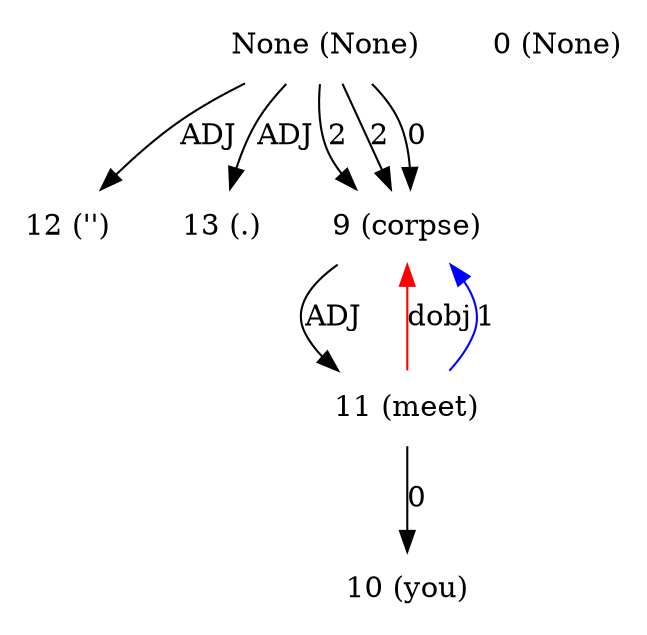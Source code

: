 digraph G{
edge [dir=forward]
node [shape=plaintext]

None [label="None (None)"]
None -> 12 [label="ADJ"]
None -> 13 [label="ADJ"]
None [label="None (None)"]
None -> 9 [label="2"]
None [label="None (None)"]
None -> 9 [label="2"]
None [label="None (None)"]
None -> 9 [label="0"]
0 [label="0 (None)"]
9 [label="9 (corpse)"]
9 -> 11 [label="ADJ"]
11 -> 9 [label="dobj", color="red"]
10 [label="10 (you)"]
11 [label="11 (meet)"]
11 -> 9 [label="1", color="blue"]
11 -> 10 [label="0"]
12 [label="12 ('')"]
13 [label="13 (.)"]
}
